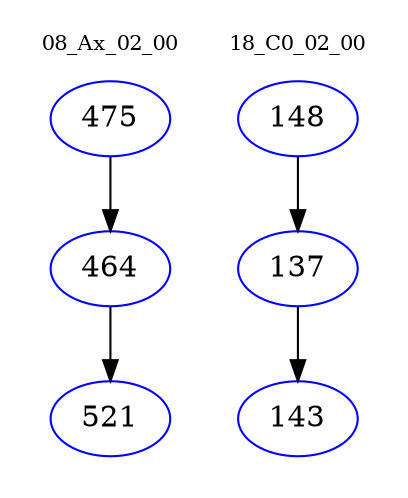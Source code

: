 digraph{
subgraph cluster_0 {
color = white
label = "08_Ax_02_00";
fontsize=10;
T0_475 [label="475", color="blue"]
T0_475 -> T0_464 [color="black"]
T0_464 [label="464", color="blue"]
T0_464 -> T0_521 [color="black"]
T0_521 [label="521", color="blue"]
}
subgraph cluster_1 {
color = white
label = "18_C0_02_00";
fontsize=10;
T1_148 [label="148", color="blue"]
T1_148 -> T1_137 [color="black"]
T1_137 [label="137", color="blue"]
T1_137 -> T1_143 [color="black"]
T1_143 [label="143", color="blue"]
}
}
